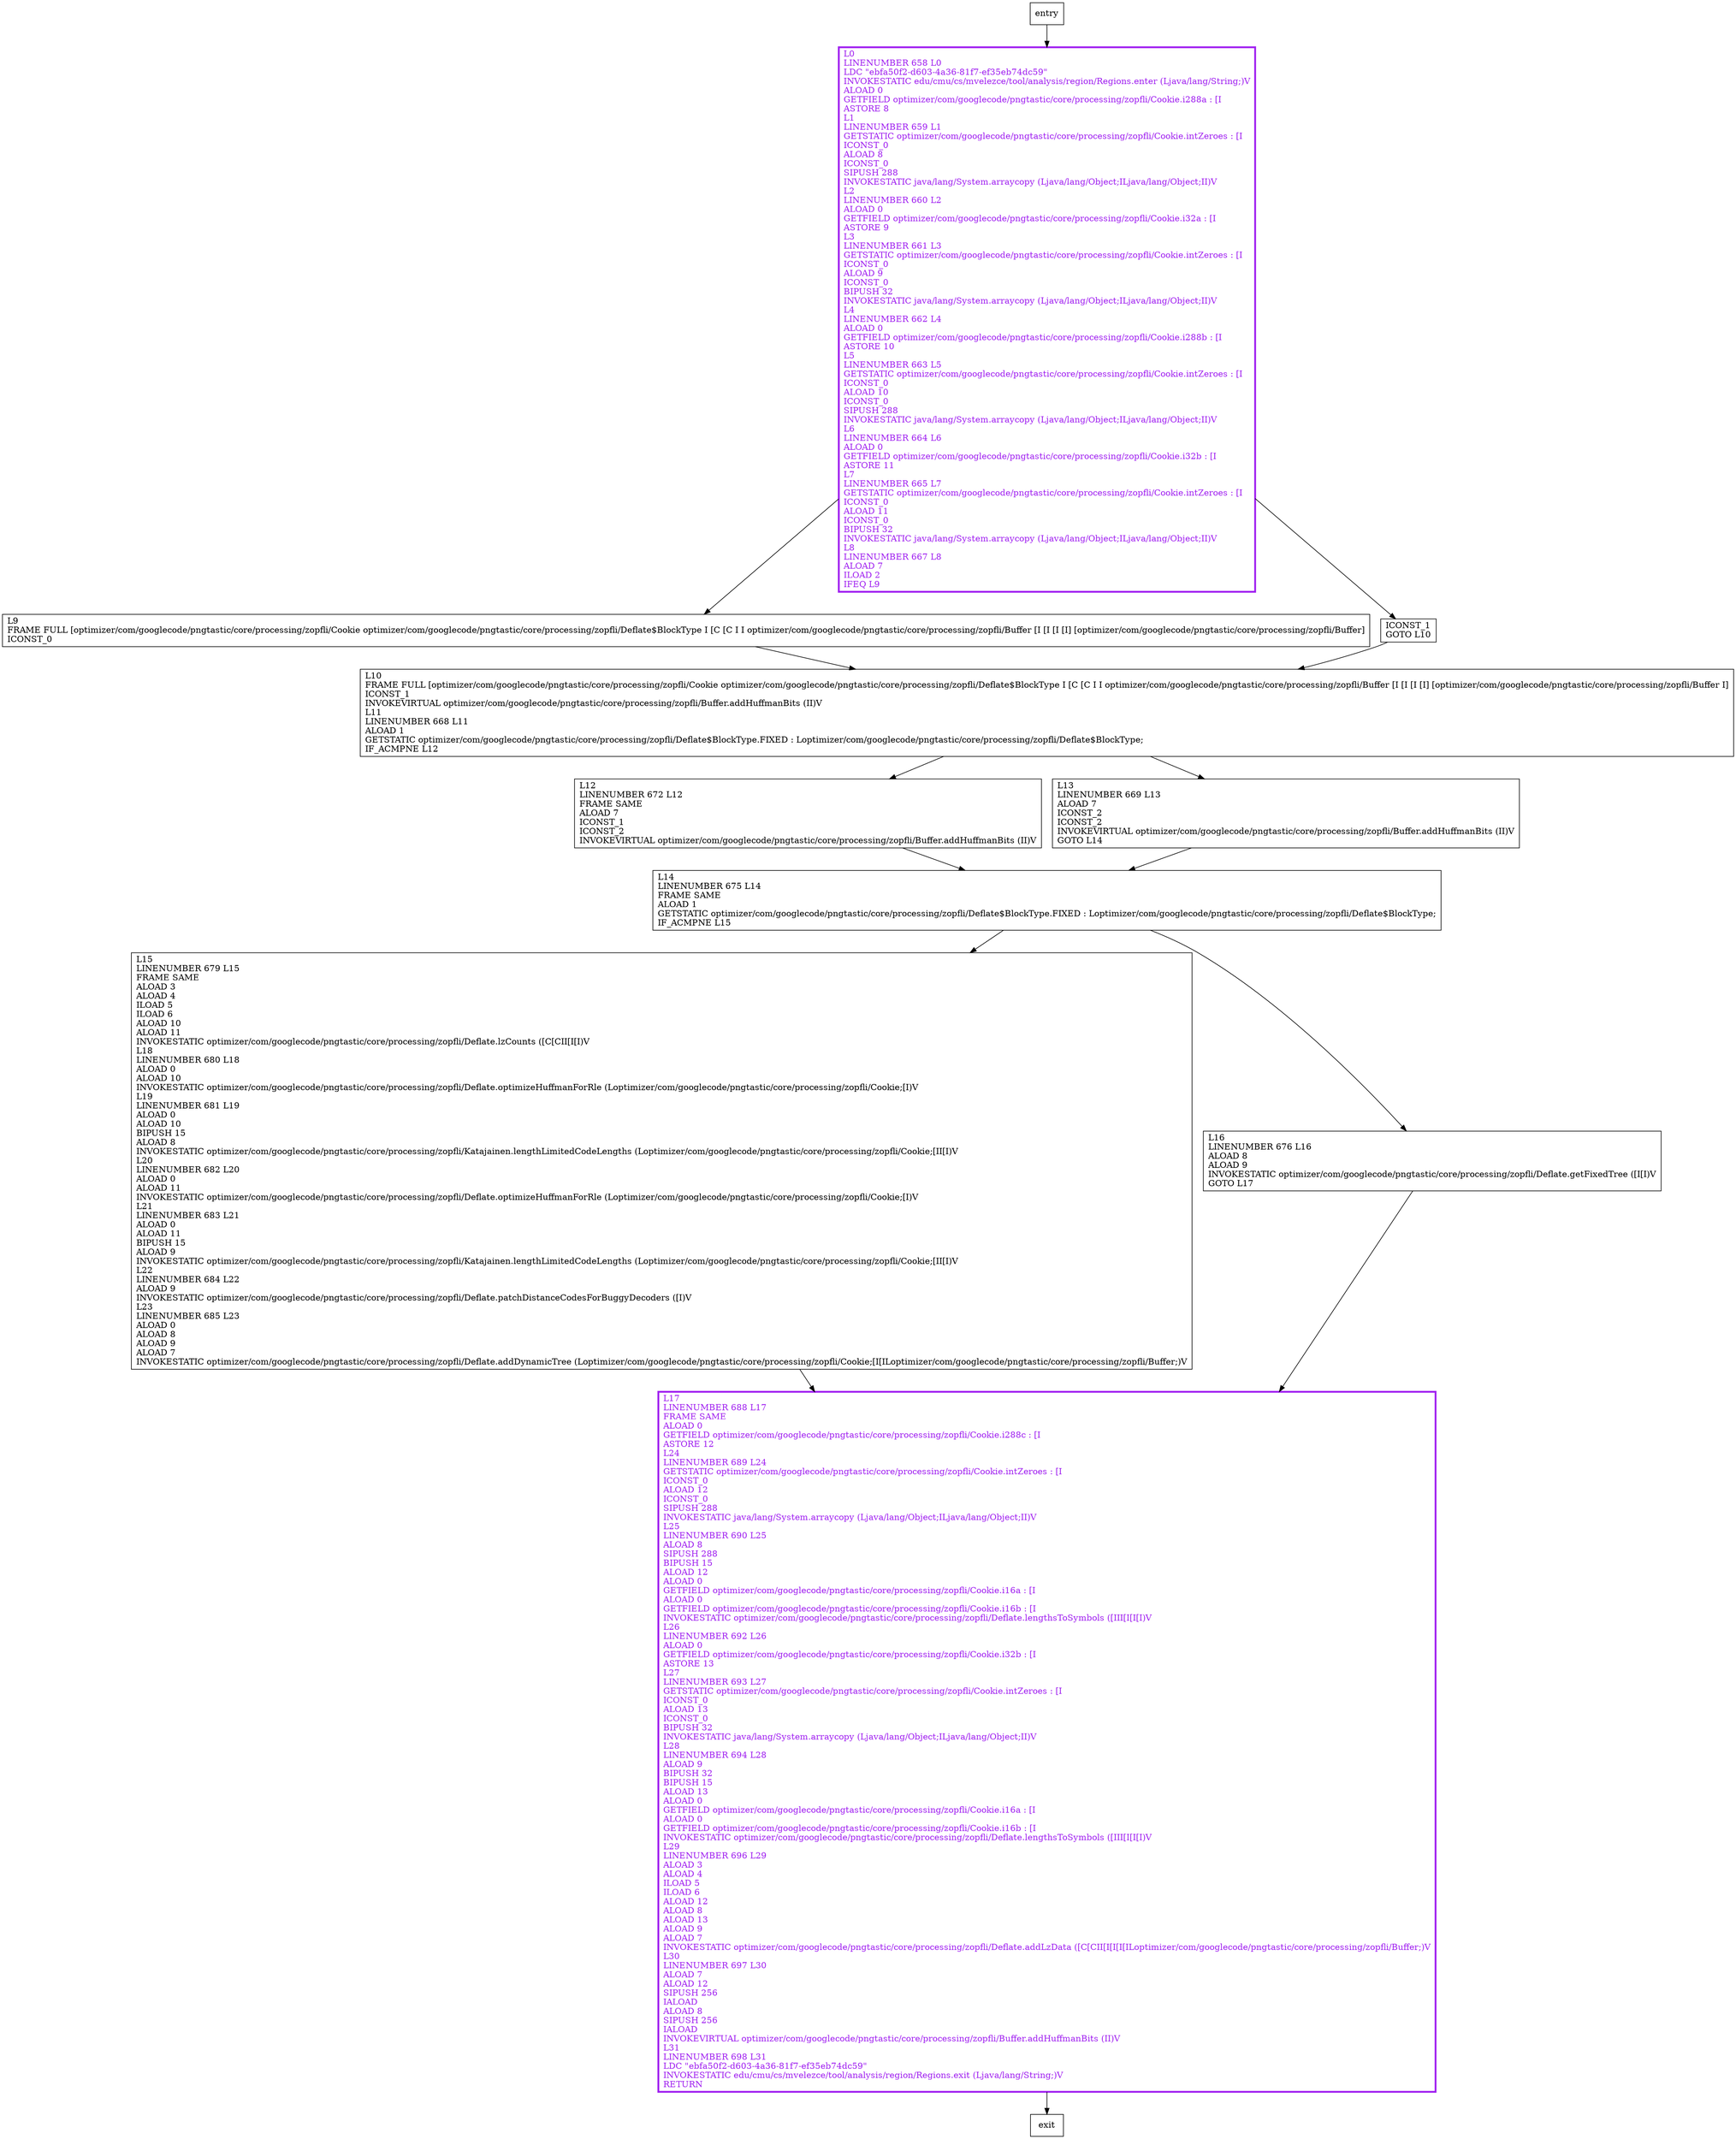 digraph addLzBlock {
node [shape=record];
897801829 [label="L9\lFRAME FULL [optimizer/com/googlecode/pngtastic/core/processing/zopfli/Cookie optimizer/com/googlecode/pngtastic/core/processing/zopfli/Deflate$BlockType I [C [C I I optimizer/com/googlecode/pngtastic/core/processing/zopfli/Buffer [I [I [I [I] [optimizer/com/googlecode/pngtastic/core/processing/zopfli/Buffer]\lICONST_0\l"];
813780803 [label="L12\lLINENUMBER 672 L12\lFRAME SAME\lALOAD 7\lICONST_1\lICONST_2\lINVOKEVIRTUAL optimizer/com/googlecode/pngtastic/core/processing/zopfli/Buffer.addHuffmanBits (II)V\l"];
1238339624 [label="L14\lLINENUMBER 675 L14\lFRAME SAME\lALOAD 1\lGETSTATIC optimizer/com/googlecode/pngtastic/core/processing/zopfli/Deflate$BlockType.FIXED : Loptimizer/com/googlecode/pngtastic/core/processing/zopfli/Deflate$BlockType;\lIF_ACMPNE L15\l"];
2095702106 [label="L17\lLINENUMBER 688 L17\lFRAME SAME\lALOAD 0\lGETFIELD optimizer/com/googlecode/pngtastic/core/processing/zopfli/Cookie.i288c : [I\lASTORE 12\lL24\lLINENUMBER 689 L24\lGETSTATIC optimizer/com/googlecode/pngtastic/core/processing/zopfli/Cookie.intZeroes : [I\lICONST_0\lALOAD 12\lICONST_0\lSIPUSH 288\lINVOKESTATIC java/lang/System.arraycopy (Ljava/lang/Object;ILjava/lang/Object;II)V\lL25\lLINENUMBER 690 L25\lALOAD 8\lSIPUSH 288\lBIPUSH 15\lALOAD 12\lALOAD 0\lGETFIELD optimizer/com/googlecode/pngtastic/core/processing/zopfli/Cookie.i16a : [I\lALOAD 0\lGETFIELD optimizer/com/googlecode/pngtastic/core/processing/zopfli/Cookie.i16b : [I\lINVOKESTATIC optimizer/com/googlecode/pngtastic/core/processing/zopfli/Deflate.lengthsToSymbols ([III[I[I[I)V\lL26\lLINENUMBER 692 L26\lALOAD 0\lGETFIELD optimizer/com/googlecode/pngtastic/core/processing/zopfli/Cookie.i32b : [I\lASTORE 13\lL27\lLINENUMBER 693 L27\lGETSTATIC optimizer/com/googlecode/pngtastic/core/processing/zopfli/Cookie.intZeroes : [I\lICONST_0\lALOAD 13\lICONST_0\lBIPUSH 32\lINVOKESTATIC java/lang/System.arraycopy (Ljava/lang/Object;ILjava/lang/Object;II)V\lL28\lLINENUMBER 694 L28\lALOAD 9\lBIPUSH 32\lBIPUSH 15\lALOAD 13\lALOAD 0\lGETFIELD optimizer/com/googlecode/pngtastic/core/processing/zopfli/Cookie.i16a : [I\lALOAD 0\lGETFIELD optimizer/com/googlecode/pngtastic/core/processing/zopfli/Cookie.i16b : [I\lINVOKESTATIC optimizer/com/googlecode/pngtastic/core/processing/zopfli/Deflate.lengthsToSymbols ([III[I[I[I)V\lL29\lLINENUMBER 696 L29\lALOAD 3\lALOAD 4\lILOAD 5\lILOAD 6\lALOAD 12\lALOAD 8\lALOAD 13\lALOAD 9\lALOAD 7\lINVOKESTATIC optimizer/com/googlecode/pngtastic/core/processing/zopfli/Deflate.addLzData ([C[CII[I[I[I[ILoptimizer/com/googlecode/pngtastic/core/processing/zopfli/Buffer;)V\lL30\lLINENUMBER 697 L30\lALOAD 7\lALOAD 12\lSIPUSH 256\lIALOAD\lALOAD 8\lSIPUSH 256\lIALOAD\lINVOKEVIRTUAL optimizer/com/googlecode/pngtastic/core/processing/zopfli/Buffer.addHuffmanBits (II)V\lL31\lLINENUMBER 698 L31\lLDC \"ebfa50f2-d603-4a36-81f7-ef35eb74dc59\"\lINVOKESTATIC edu/cmu/cs/mvelezce/tool/analysis/region/Regions.exit (Ljava/lang/String;)V\lRETURN\l"];
2049121789 [label="L10\lFRAME FULL [optimizer/com/googlecode/pngtastic/core/processing/zopfli/Cookie optimizer/com/googlecode/pngtastic/core/processing/zopfli/Deflate$BlockType I [C [C I I optimizer/com/googlecode/pngtastic/core/processing/zopfli/Buffer [I [I [I [I] [optimizer/com/googlecode/pngtastic/core/processing/zopfli/Buffer I]\lICONST_1\lINVOKEVIRTUAL optimizer/com/googlecode/pngtastic/core/processing/zopfli/Buffer.addHuffmanBits (II)V\lL11\lLINENUMBER 668 L11\lALOAD 1\lGETSTATIC optimizer/com/googlecode/pngtastic/core/processing/zopfli/Deflate$BlockType.FIXED : Loptimizer/com/googlecode/pngtastic/core/processing/zopfli/Deflate$BlockType;\lIF_ACMPNE L12\l"];
1552076111 [label="L0\lLINENUMBER 658 L0\lLDC \"ebfa50f2-d603-4a36-81f7-ef35eb74dc59\"\lINVOKESTATIC edu/cmu/cs/mvelezce/tool/analysis/region/Regions.enter (Ljava/lang/String;)V\lALOAD 0\lGETFIELD optimizer/com/googlecode/pngtastic/core/processing/zopfli/Cookie.i288a : [I\lASTORE 8\lL1\lLINENUMBER 659 L1\lGETSTATIC optimizer/com/googlecode/pngtastic/core/processing/zopfli/Cookie.intZeroes : [I\lICONST_0\lALOAD 8\lICONST_0\lSIPUSH 288\lINVOKESTATIC java/lang/System.arraycopy (Ljava/lang/Object;ILjava/lang/Object;II)V\lL2\lLINENUMBER 660 L2\lALOAD 0\lGETFIELD optimizer/com/googlecode/pngtastic/core/processing/zopfli/Cookie.i32a : [I\lASTORE 9\lL3\lLINENUMBER 661 L3\lGETSTATIC optimizer/com/googlecode/pngtastic/core/processing/zopfli/Cookie.intZeroes : [I\lICONST_0\lALOAD 9\lICONST_0\lBIPUSH 32\lINVOKESTATIC java/lang/System.arraycopy (Ljava/lang/Object;ILjava/lang/Object;II)V\lL4\lLINENUMBER 662 L4\lALOAD 0\lGETFIELD optimizer/com/googlecode/pngtastic/core/processing/zopfli/Cookie.i288b : [I\lASTORE 10\lL5\lLINENUMBER 663 L5\lGETSTATIC optimizer/com/googlecode/pngtastic/core/processing/zopfli/Cookie.intZeroes : [I\lICONST_0\lALOAD 10\lICONST_0\lSIPUSH 288\lINVOKESTATIC java/lang/System.arraycopy (Ljava/lang/Object;ILjava/lang/Object;II)V\lL6\lLINENUMBER 664 L6\lALOAD 0\lGETFIELD optimizer/com/googlecode/pngtastic/core/processing/zopfli/Cookie.i32b : [I\lASTORE 11\lL7\lLINENUMBER 665 L7\lGETSTATIC optimizer/com/googlecode/pngtastic/core/processing/zopfli/Cookie.intZeroes : [I\lICONST_0\lALOAD 11\lICONST_0\lBIPUSH 32\lINVOKESTATIC java/lang/System.arraycopy (Ljava/lang/Object;ILjava/lang/Object;II)V\lL8\lLINENUMBER 667 L8\lALOAD 7\lILOAD 2\lIFEQ L9\l"];
681564936 [label="ICONST_1\lGOTO L10\l"];
534662976 [label="L13\lLINENUMBER 669 L13\lALOAD 7\lICONST_2\lICONST_2\lINVOKEVIRTUAL optimizer/com/googlecode/pngtastic/core/processing/zopfli/Buffer.addHuffmanBits (II)V\lGOTO L14\l"];
727818265 [label="L15\lLINENUMBER 679 L15\lFRAME SAME\lALOAD 3\lALOAD 4\lILOAD 5\lILOAD 6\lALOAD 10\lALOAD 11\lINVOKESTATIC optimizer/com/googlecode/pngtastic/core/processing/zopfli/Deflate.lzCounts ([C[CII[I[I)V\lL18\lLINENUMBER 680 L18\lALOAD 0\lALOAD 10\lINVOKESTATIC optimizer/com/googlecode/pngtastic/core/processing/zopfli/Deflate.optimizeHuffmanForRle (Loptimizer/com/googlecode/pngtastic/core/processing/zopfli/Cookie;[I)V\lL19\lLINENUMBER 681 L19\lALOAD 0\lALOAD 10\lBIPUSH 15\lALOAD 8\lINVOKESTATIC optimizer/com/googlecode/pngtastic/core/processing/zopfli/Katajainen.lengthLimitedCodeLengths (Loptimizer/com/googlecode/pngtastic/core/processing/zopfli/Cookie;[II[I)V\lL20\lLINENUMBER 682 L20\lALOAD 0\lALOAD 11\lINVOKESTATIC optimizer/com/googlecode/pngtastic/core/processing/zopfli/Deflate.optimizeHuffmanForRle (Loptimizer/com/googlecode/pngtastic/core/processing/zopfli/Cookie;[I)V\lL21\lLINENUMBER 683 L21\lALOAD 0\lALOAD 11\lBIPUSH 15\lALOAD 9\lINVOKESTATIC optimizer/com/googlecode/pngtastic/core/processing/zopfli/Katajainen.lengthLimitedCodeLengths (Loptimizer/com/googlecode/pngtastic/core/processing/zopfli/Cookie;[II[I)V\lL22\lLINENUMBER 684 L22\lALOAD 9\lINVOKESTATIC optimizer/com/googlecode/pngtastic/core/processing/zopfli/Deflate.patchDistanceCodesForBuggyDecoders ([I)V\lL23\lLINENUMBER 685 L23\lALOAD 0\lALOAD 8\lALOAD 9\lALOAD 7\lINVOKESTATIC optimizer/com/googlecode/pngtastic/core/processing/zopfli/Deflate.addDynamicTree (Loptimizer/com/googlecode/pngtastic/core/processing/zopfli/Cookie;[I[ILoptimizer/com/googlecode/pngtastic/core/processing/zopfli/Buffer;)V\l"];
295700833 [label="L16\lLINENUMBER 676 L16\lALOAD 8\lALOAD 9\lINVOKESTATIC optimizer/com/googlecode/pngtastic/core/processing/zopfli/Deflate.getFixedTree ([I[I)V\lGOTO L17\l"];
entry;
exit;
897801829 -> 2049121789;
2095702106 -> exit;
2049121789 -> 813780803;
2049121789 -> 534662976;
727818265 -> 2095702106;
295700833 -> 2095702106;
813780803 -> 1238339624;
1238339624 -> 727818265;
1238339624 -> 295700833;
entry -> 1552076111;
1552076111 -> 897801829;
1552076111 -> 681564936;
681564936 -> 2049121789;
534662976 -> 1238339624;
2095702106[fontcolor="purple", penwidth=3, color="purple"];
1552076111[fontcolor="purple", penwidth=3, color="purple"];
}
